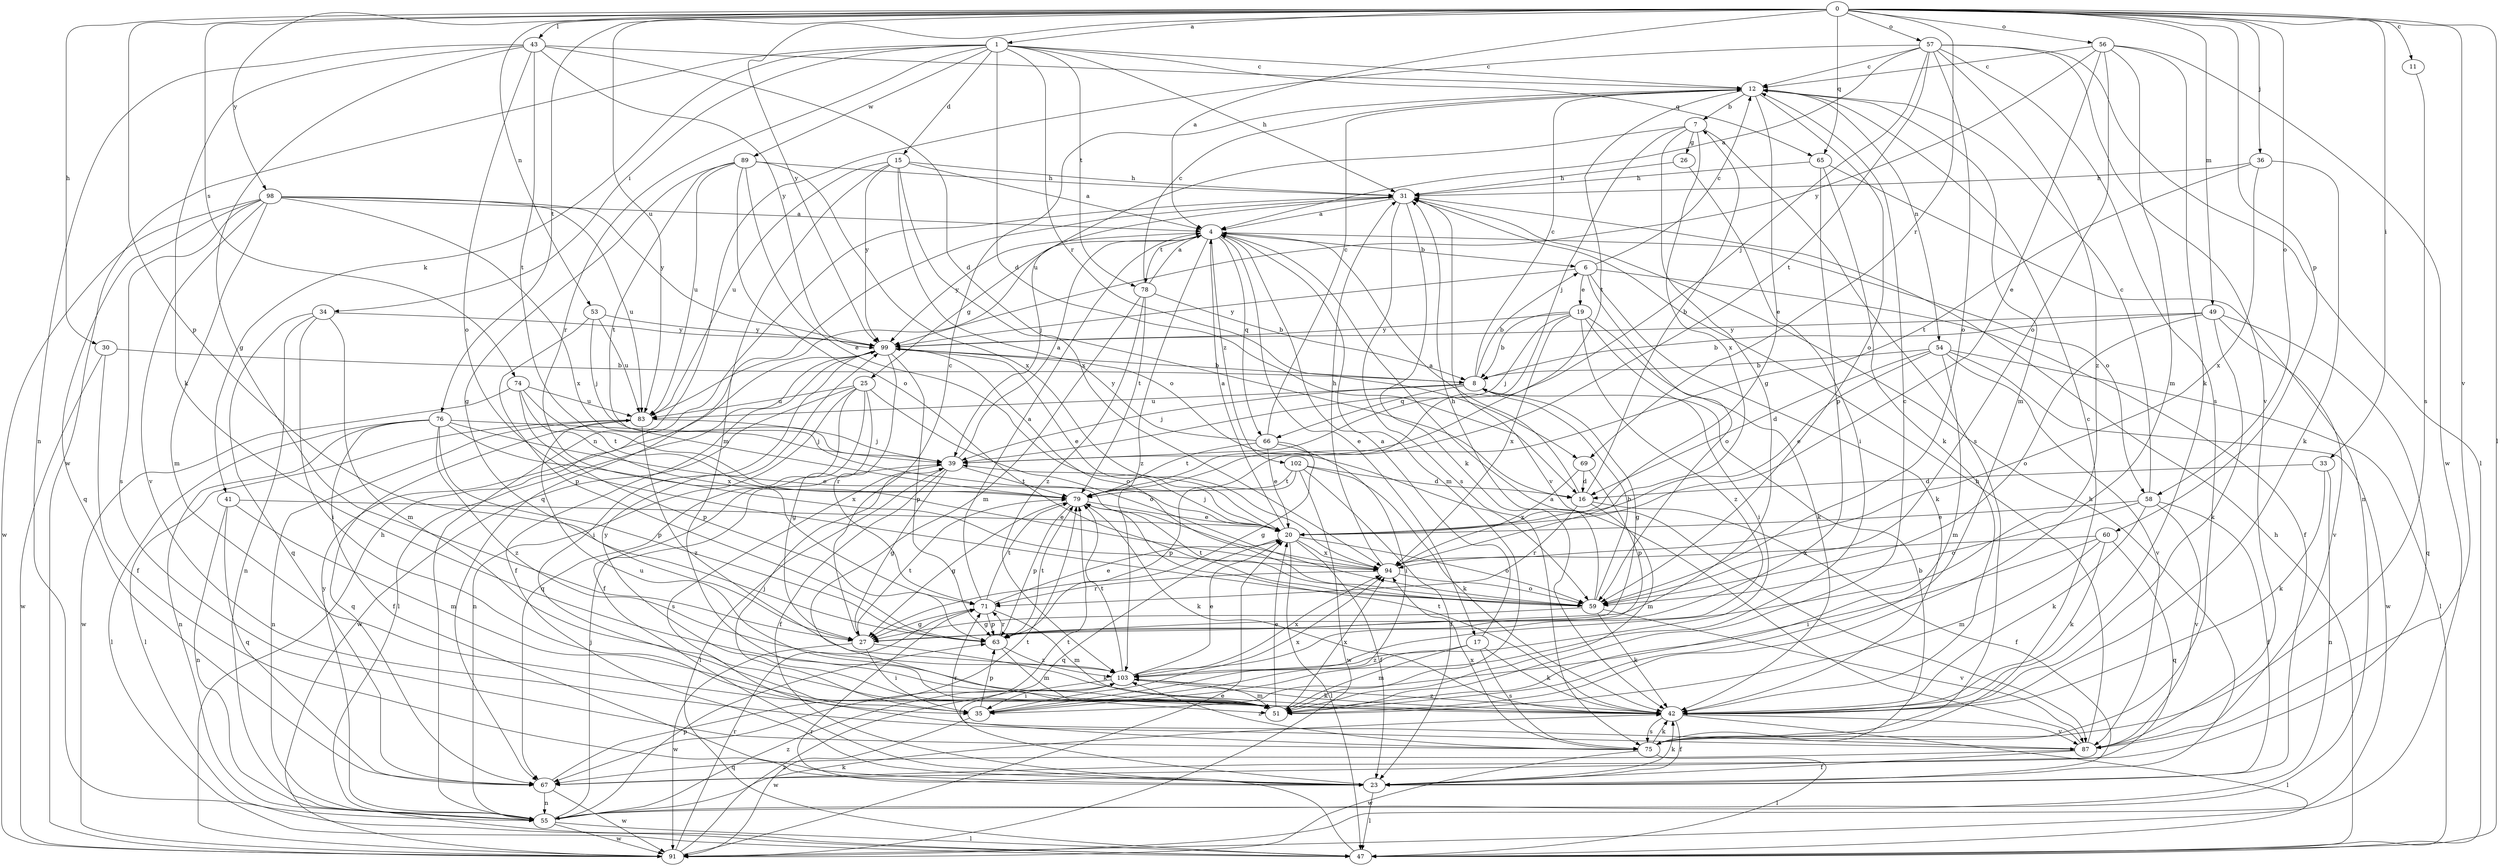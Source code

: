 strict digraph  {
0;
1;
4;
6;
7;
8;
11;
12;
15;
16;
17;
19;
20;
23;
25;
26;
27;
30;
31;
33;
34;
35;
36;
39;
41;
42;
43;
47;
49;
51;
53;
54;
55;
56;
57;
58;
59;
60;
63;
65;
66;
67;
69;
71;
74;
75;
76;
78;
79;
83;
87;
89;
91;
94;
98;
99;
102;
103;
0 -> 1  [label=a];
0 -> 4  [label=a];
0 -> 11  [label=c];
0 -> 30  [label=h];
0 -> 33  [label=i];
0 -> 36  [label=j];
0 -> 43  [label=l];
0 -> 47  [label=l];
0 -> 49  [label=m];
0 -> 53  [label=n];
0 -> 56  [label=o];
0 -> 57  [label=o];
0 -> 58  [label=o];
0 -> 60  [label=p];
0 -> 63  [label=p];
0 -> 65  [label=q];
0 -> 69  [label=r];
0 -> 74  [label=s];
0 -> 76  [label=t];
0 -> 83  [label=u];
0 -> 87  [label=v];
0 -> 98  [label=y];
0 -> 99  [label=y];
1 -> 12  [label=c];
1 -> 15  [label=d];
1 -> 16  [label=d];
1 -> 31  [label=h];
1 -> 34  [label=i];
1 -> 41  [label=k];
1 -> 65  [label=q];
1 -> 69  [label=r];
1 -> 71  [label=r];
1 -> 78  [label=t];
1 -> 89  [label=w];
1 -> 91  [label=w];
4 -> 6  [label=b];
4 -> 17  [label=e];
4 -> 25  [label=g];
4 -> 51  [label=m];
4 -> 58  [label=o];
4 -> 66  [label=q];
4 -> 78  [label=t];
4 -> 99  [label=y];
4 -> 102  [label=z];
4 -> 103  [label=z];
6 -> 12  [label=c];
6 -> 19  [label=e];
6 -> 23  [label=f];
6 -> 42  [label=k];
6 -> 59  [label=o];
6 -> 99  [label=y];
7 -> 26  [label=g];
7 -> 27  [label=g];
7 -> 39  [label=j];
7 -> 75  [label=s];
7 -> 83  [label=u];
7 -> 94  [label=x];
8 -> 6  [label=b];
8 -> 12  [label=c];
8 -> 27  [label=g];
8 -> 39  [label=j];
8 -> 66  [label=q];
8 -> 83  [label=u];
11 -> 75  [label=s];
12 -> 7  [label=b];
12 -> 20  [label=e];
12 -> 51  [label=m];
12 -> 54  [label=n];
12 -> 59  [label=o];
12 -> 79  [label=t];
15 -> 4  [label=a];
15 -> 31  [label=h];
15 -> 51  [label=m];
15 -> 59  [label=o];
15 -> 83  [label=u];
15 -> 94  [label=x];
15 -> 99  [label=y];
16 -> 4  [label=a];
16 -> 7  [label=b];
16 -> 23  [label=f];
16 -> 51  [label=m];
16 -> 71  [label=r];
17 -> 4  [label=a];
17 -> 42  [label=k];
17 -> 51  [label=m];
17 -> 75  [label=s];
17 -> 103  [label=z];
19 -> 8  [label=b];
19 -> 35  [label=i];
19 -> 39  [label=j];
19 -> 42  [label=k];
19 -> 94  [label=x];
19 -> 99  [label=y];
19 -> 103  [label=z];
20 -> 4  [label=a];
20 -> 23  [label=f];
20 -> 39  [label=j];
20 -> 47  [label=l];
20 -> 59  [label=o];
20 -> 67  [label=q];
20 -> 94  [label=x];
23 -> 31  [label=h];
23 -> 42  [label=k];
23 -> 47  [label=l];
23 -> 79  [label=t];
25 -> 23  [label=f];
25 -> 27  [label=g];
25 -> 55  [label=n];
25 -> 59  [label=o];
25 -> 67  [label=q];
25 -> 83  [label=u];
25 -> 91  [label=w];
26 -> 31  [label=h];
26 -> 35  [label=i];
27 -> 12  [label=c];
27 -> 35  [label=i];
27 -> 42  [label=k];
27 -> 79  [label=t];
27 -> 91  [label=w];
30 -> 8  [label=b];
30 -> 23  [label=f];
30 -> 91  [label=w];
31 -> 4  [label=a];
31 -> 39  [label=j];
31 -> 42  [label=k];
31 -> 67  [label=q];
31 -> 75  [label=s];
31 -> 87  [label=v];
33 -> 16  [label=d];
33 -> 42  [label=k];
33 -> 55  [label=n];
34 -> 35  [label=i];
34 -> 51  [label=m];
34 -> 55  [label=n];
34 -> 67  [label=q];
34 -> 99  [label=y];
35 -> 39  [label=j];
35 -> 63  [label=p];
35 -> 91  [label=w];
35 -> 94  [label=x];
36 -> 31  [label=h];
36 -> 42  [label=k];
36 -> 79  [label=t];
36 -> 94  [label=x];
39 -> 4  [label=a];
39 -> 23  [label=f];
39 -> 27  [label=g];
39 -> 47  [label=l];
39 -> 75  [label=s];
39 -> 79  [label=t];
41 -> 20  [label=e];
41 -> 51  [label=m];
41 -> 55  [label=n];
41 -> 67  [label=q];
42 -> 23  [label=f];
42 -> 47  [label=l];
42 -> 75  [label=s];
42 -> 79  [label=t];
42 -> 83  [label=u];
42 -> 87  [label=v];
42 -> 103  [label=z];
43 -> 12  [label=c];
43 -> 16  [label=d];
43 -> 27  [label=g];
43 -> 42  [label=k];
43 -> 55  [label=n];
43 -> 59  [label=o];
43 -> 79  [label=t];
43 -> 99  [label=y];
47 -> 31  [label=h];
47 -> 71  [label=r];
49 -> 8  [label=b];
49 -> 42  [label=k];
49 -> 59  [label=o];
49 -> 67  [label=q];
49 -> 87  [label=v];
49 -> 99  [label=y];
51 -> 12  [label=c];
51 -> 20  [label=e];
51 -> 94  [label=x];
51 -> 99  [label=y];
53 -> 39  [label=j];
53 -> 63  [label=p];
53 -> 83  [label=u];
53 -> 99  [label=y];
54 -> 8  [label=b];
54 -> 16  [label=d];
54 -> 20  [label=e];
54 -> 47  [label=l];
54 -> 51  [label=m];
54 -> 87  [label=v];
54 -> 91  [label=w];
55 -> 39  [label=j];
55 -> 42  [label=k];
55 -> 47  [label=l];
55 -> 63  [label=p];
55 -> 91  [label=w];
55 -> 99  [label=y];
55 -> 103  [label=z];
56 -> 12  [label=c];
56 -> 20  [label=e];
56 -> 42  [label=k];
56 -> 51  [label=m];
56 -> 59  [label=o];
56 -> 91  [label=w];
56 -> 99  [label=y];
57 -> 4  [label=a];
57 -> 12  [label=c];
57 -> 39  [label=j];
57 -> 47  [label=l];
57 -> 55  [label=n];
57 -> 59  [label=o];
57 -> 75  [label=s];
57 -> 79  [label=t];
57 -> 87  [label=v];
57 -> 103  [label=z];
58 -> 12  [label=c];
58 -> 20  [label=e];
58 -> 23  [label=f];
58 -> 42  [label=k];
58 -> 59  [label=o];
58 -> 87  [label=v];
59 -> 8  [label=b];
59 -> 27  [label=g];
59 -> 31  [label=h];
59 -> 42  [label=k];
59 -> 79  [label=t];
59 -> 87  [label=v];
60 -> 35  [label=i];
60 -> 42  [label=k];
60 -> 51  [label=m];
60 -> 67  [label=q];
60 -> 94  [label=x];
63 -> 51  [label=m];
63 -> 71  [label=r];
63 -> 79  [label=t];
63 -> 103  [label=z];
65 -> 31  [label=h];
65 -> 42  [label=k];
65 -> 55  [label=n];
65 -> 63  [label=p];
66 -> 12  [label=c];
66 -> 20  [label=e];
66 -> 27  [label=g];
66 -> 35  [label=i];
66 -> 79  [label=t];
66 -> 99  [label=y];
67 -> 55  [label=n];
67 -> 79  [label=t];
67 -> 91  [label=w];
69 -> 16  [label=d];
69 -> 63  [label=p];
69 -> 94  [label=x];
71 -> 4  [label=a];
71 -> 20  [label=e];
71 -> 27  [label=g];
71 -> 51  [label=m];
71 -> 63  [label=p];
71 -> 79  [label=t];
74 -> 63  [label=p];
74 -> 79  [label=t];
74 -> 83  [label=u];
74 -> 91  [label=w];
74 -> 94  [label=x];
75 -> 8  [label=b];
75 -> 12  [label=c];
75 -> 42  [label=k];
75 -> 47  [label=l];
75 -> 91  [label=w];
75 -> 94  [label=x];
75 -> 103  [label=z];
76 -> 20  [label=e];
76 -> 23  [label=f];
76 -> 39  [label=j];
76 -> 47  [label=l];
76 -> 55  [label=n];
76 -> 63  [label=p];
76 -> 94  [label=x];
76 -> 103  [label=z];
78 -> 4  [label=a];
78 -> 8  [label=b];
78 -> 12  [label=c];
78 -> 51  [label=m];
78 -> 79  [label=t];
78 -> 103  [label=z];
79 -> 20  [label=e];
79 -> 27  [label=g];
79 -> 42  [label=k];
79 -> 63  [label=p];
83 -> 39  [label=j];
83 -> 47  [label=l];
83 -> 55  [label=n];
83 -> 67  [label=q];
83 -> 103  [label=z];
87 -> 4  [label=a];
87 -> 23  [label=f];
87 -> 31  [label=h];
87 -> 67  [label=q];
87 -> 71  [label=r];
89 -> 20  [label=e];
89 -> 27  [label=g];
89 -> 31  [label=h];
89 -> 59  [label=o];
89 -> 79  [label=t];
89 -> 83  [label=u];
89 -> 94  [label=x];
91 -> 20  [label=e];
91 -> 31  [label=h];
91 -> 71  [label=r];
91 -> 103  [label=z];
94 -> 31  [label=h];
94 -> 59  [label=o];
94 -> 71  [label=r];
98 -> 4  [label=a];
98 -> 51  [label=m];
98 -> 67  [label=q];
98 -> 75  [label=s];
98 -> 83  [label=u];
98 -> 87  [label=v];
98 -> 91  [label=w];
98 -> 94  [label=x];
98 -> 99  [label=y];
99 -> 8  [label=b];
99 -> 20  [label=e];
99 -> 23  [label=f];
99 -> 35  [label=i];
99 -> 47  [label=l];
99 -> 59  [label=o];
99 -> 63  [label=p];
99 -> 71  [label=r];
102 -> 16  [label=d];
102 -> 23  [label=f];
102 -> 42  [label=k];
102 -> 63  [label=p];
102 -> 79  [label=t];
102 -> 91  [label=w];
103 -> 20  [label=e];
103 -> 35  [label=i];
103 -> 42  [label=k];
103 -> 51  [label=m];
103 -> 79  [label=t];
103 -> 94  [label=x];
}
